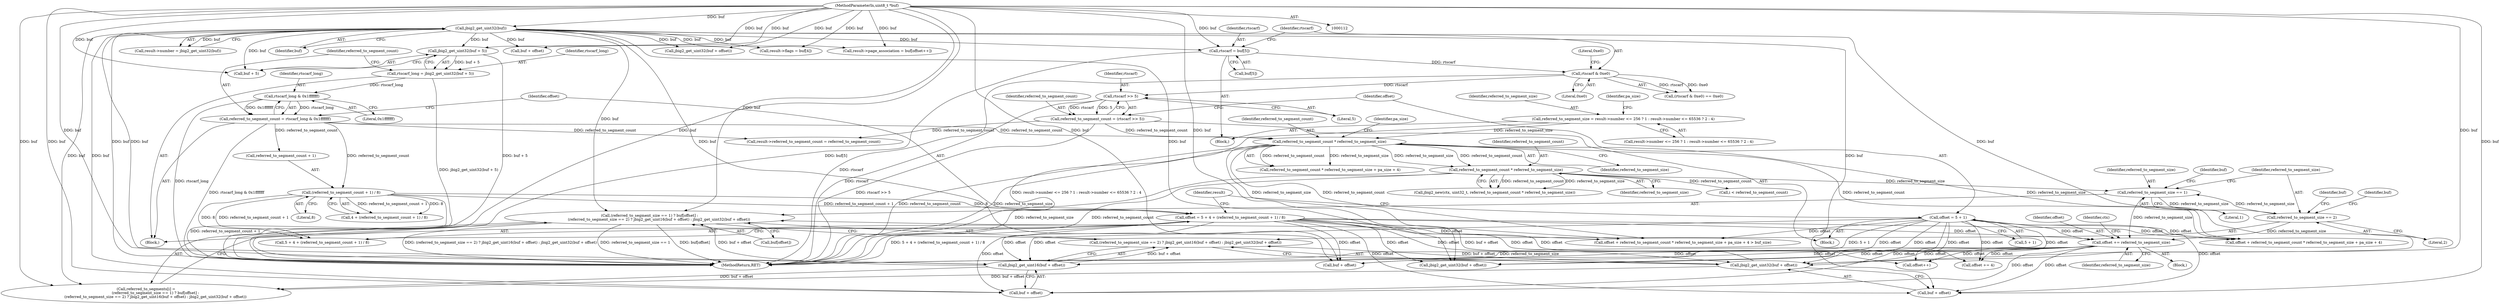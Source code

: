 digraph "0_ghostscript_e698d5c11d27212aa1098bc5b1673a3378563092_11@array" {
"1000310" [label="(Call,(referred_to_segment_size == 1) ? buf[offset] :\n                (referred_to_segment_size == 2) ? jbig2_get_uint16(buf + offset) : jbig2_get_uint32(buf + offset))"];
"1000155" [label="(Call,jbig2_get_uint32(buf))"];
"1000114" [label="(MethodParameterIn,uint8_t *buf)"];
"1000321" [label="(Call,jbig2_get_uint16(buf + offset))"];
"1000329" [label="(Call,offset += referred_to_segment_size)"];
"1000311" [label="(Call,referred_to_segment_size == 1)"];
"1000280" [label="(Call,referred_to_segment_count * referred_to_segment_size)"];
"1000247" [label="(Call,referred_to_segment_count * referred_to_segment_size)"];
"1000200" [label="(Call,referred_to_segment_count = (rtscarf >> 5))"];
"1000202" [label="(Call,rtscarf >> 5)"];
"1000171" [label="(Call,rtscarf & 0xe0)"];
"1000164" [label="(Call,rtscarf = buf[5])"];
"1000182" [label="(Call,referred_to_segment_count = rtscarf_long & 0x1fffffff)"];
"1000184" [label="(Call,rtscarf_long & 0x1fffffff)"];
"1000176" [label="(Call,rtscarf_long = jbig2_get_uint32(buf + 5))"];
"1000178" [label="(Call,jbig2_get_uint32(buf + 5))"];
"1000215" [label="(Call,referred_to_segment_size = result->number <= 256 ? 1 : result->number <= 65536 ? 2 : 4)"];
"1000318" [label="(Call,referred_to_segment_size == 2)"];
"1000187" [label="(Call,offset = 5 + 4 + (referred_to_segment_count + 1) / 8)"];
"1000193" [label="(Call,(referred_to_segment_count + 1) / 8)"];
"1000205" [label="(Call,offset = 5 + 1)"];
"1000325" [label="(Call,jbig2_get_uint32(buf + offset))"];
"1000174" [label="(Literal,0xe0)"];
"1000155" [label="(Call,jbig2_get_uint32(buf))"];
"1000310" [label="(Call,(referred_to_segment_size == 1) ? buf[offset] :\n                (referred_to_segment_size == 2) ? jbig2_get_uint16(buf + offset) : jbig2_get_uint32(buf + offset))"];
"1000216" [label="(Identifier,referred_to_segment_size)"];
"1000311" [label="(Call,referred_to_segment_size == 1)"];
"1000403" [label="(Call,buf + offset)"];
"1000331" [label="(Identifier,referred_to_segment_size)"];
"1000173" [label="(Literal,0xe0)"];
"1000243" [label="(Call,offset + referred_to_segment_count * referred_to_segment_size + pa_size + 4 > buf_size)"];
"1000199" [label="(Block,)"];
"1000321" [label="(Call,jbig2_get_uint16(buf + offset))"];
"1000305" [label="(Block,)"];
"1000171" [label="(Call,rtscarf & 0xe0)"];
"1000317" [label="(Call,(referred_to_segment_size == 2) ? jbig2_get_uint16(buf + offset) : jbig2_get_uint32(buf + offset))"];
"1000197" [label="(Literal,8)"];
"1000193" [label="(Call,(referred_to_segment_count + 1) / 8)"];
"1000322" [label="(Call,buf + offset)"];
"1000333" [label="(Identifier,ctx)"];
"1000151" [label="(Call,result->number = jbig2_get_uint32(buf))"];
"1000383" [label="(Call,offset++)"];
"1000247" [label="(Call,referred_to_segment_count * referred_to_segment_size)"];
"1000323" [label="(Identifier,buf)"];
"1000179" [label="(Call,buf + 5)"];
"1000244" [label="(Call,offset + referred_to_segment_count * referred_to_segment_size + pa_size + 4)"];
"1000206" [label="(Identifier,offset)"];
"1000191" [label="(Call,4 + (referred_to_segment_count + 1) / 8)"];
"1000203" [label="(Identifier,rtscarf)"];
"1000314" [label="(Call,buf[offset])"];
"1000282" [label="(Identifier,referred_to_segment_size)"];
"1000177" [label="(Identifier,rtscarf_long)"];
"1000189" [label="(Call,5 + 4 + (referred_to_segment_count + 1) / 8)"];
"1000212" [label="(Identifier,result)"];
"1000184" [label="(Call,rtscarf_long & 0x1fffffff)"];
"1000402" [label="(Call,jbig2_get_uint32(buf + offset))"];
"1000187" [label="(Call,offset = 5 + 4 + (referred_to_segment_count + 1) / 8)"];
"1000327" [label="(Identifier,buf)"];
"1000215" [label="(Call,referred_to_segment_size = result->number <= 256 ? 1 : result->number <= 65536 ? 2 : 4)"];
"1000313" [label="(Literal,1)"];
"1000114" [label="(MethodParameterIn,uint8_t *buf)"];
"1000251" [label="(Identifier,pa_size)"];
"1000318" [label="(Call,referred_to_segment_size == 2)"];
"1000170" [label="(Call,(rtscarf & 0xe0) == 0xe0)"];
"1000205" [label="(Call,offset = 5 + 1)"];
"1000117" [label="(Block,)"];
"1000329" [label="(Call,offset += referred_to_segment_size)"];
"1000182" [label="(Call,referred_to_segment_count = rtscarf_long & 0x1fffffff)"];
"1000330" [label="(Identifier,offset)"];
"1000320" [label="(Literal,2)"];
"1000249" [label="(Identifier,referred_to_segment_size)"];
"1000325" [label="(Call,jbig2_get_uint32(buf + offset))"];
"1000315" [label="(Identifier,buf)"];
"1000188" [label="(Identifier,offset)"];
"1000281" [label="(Identifier,referred_to_segment_count)"];
"1000165" [label="(Identifier,rtscarf)"];
"1000233" [label="(Identifier,pa_size)"];
"1000246" [label="(Call,referred_to_segment_count * referred_to_segment_size + pa_size + 4)"];
"1000156" [label="(Identifier,buf)"];
"1000372" [label="(Call,offset += 4)"];
"1000312" [label="(Identifier,referred_to_segment_size)"];
"1000248" [label="(Identifier,referred_to_segment_count)"];
"1000166" [label="(Call,buf[5])"];
"1000172" [label="(Identifier,rtscarf)"];
"1000280" [label="(Call,referred_to_segment_count * referred_to_segment_size)"];
"1000202" [label="(Call,rtscarf >> 5)"];
"1000217" [label="(Call,result->number <= 256 ? 1 : result->number <= 65536 ? 2 : 4)"];
"1000300" [label="(Call,i < referred_to_segment_count)"];
"1000185" [label="(Identifier,rtscarf_long)"];
"1000207" [label="(Call,5 + 1)"];
"1000194" [label="(Call,referred_to_segment_count + 1)"];
"1000326" [label="(Call,buf + offset)"];
"1000178" [label="(Call,jbig2_get_uint32(buf + 5))"];
"1000175" [label="(Block,)"];
"1000204" [label="(Literal,5)"];
"1000186" [label="(Literal,0x1fffffff)"];
"1000201" [label="(Identifier,referred_to_segment_count)"];
"1000176" [label="(Call,rtscarf_long = jbig2_get_uint32(buf + 5))"];
"1000319" [label="(Identifier,referred_to_segment_size)"];
"1000210" [label="(Call,result->referred_to_segment_count = referred_to_segment_count)"];
"1000157" [label="(Call,result->flags = buf[4])"];
"1000419" [label="(MethodReturn,RET)"];
"1000377" [label="(Call,result->page_association = buf[offset++])"];
"1000277" [label="(Call,jbig2_new(ctx, uint32_t, referred_to_segment_count * referred_to_segment_size))"];
"1000306" [label="(Call,referred_to_segments[i] =\n                (referred_to_segment_size == 1) ? buf[offset] :\n                (referred_to_segment_size == 2) ? jbig2_get_uint16(buf + offset) : jbig2_get_uint32(buf + offset))"];
"1000164" [label="(Call,rtscarf = buf[5])"];
"1000369" [label="(Call,buf + offset)"];
"1000200" [label="(Call,referred_to_segment_count = (rtscarf >> 5))"];
"1000183" [label="(Identifier,referred_to_segment_count)"];
"1000368" [label="(Call,jbig2_get_uint32(buf + offset))"];
"1000310" -> "1000306"  [label="AST: "];
"1000310" -> "1000314"  [label="CFG: "];
"1000310" -> "1000317"  [label="CFG: "];
"1000311" -> "1000310"  [label="AST: "];
"1000314" -> "1000310"  [label="AST: "];
"1000317" -> "1000310"  [label="AST: "];
"1000306" -> "1000310"  [label="CFG: "];
"1000310" -> "1000419"  [label="DDG: referred_to_segment_size == 1"];
"1000310" -> "1000419"  [label="DDG: buf[offset]"];
"1000310" -> "1000419"  [label="DDG: (referred_to_segment_size == 2) ? jbig2_get_uint16(buf + offset) : jbig2_get_uint32(buf + offset)"];
"1000155" -> "1000310"  [label="DDG: buf"];
"1000114" -> "1000310"  [label="DDG: buf"];
"1000321" -> "1000310"  [label="DDG: buf + offset"];
"1000325" -> "1000310"  [label="DDG: buf + offset"];
"1000155" -> "1000151"  [label="AST: "];
"1000155" -> "1000156"  [label="CFG: "];
"1000156" -> "1000155"  [label="AST: "];
"1000151" -> "1000155"  [label="CFG: "];
"1000155" -> "1000419"  [label="DDG: buf"];
"1000155" -> "1000151"  [label="DDG: buf"];
"1000114" -> "1000155"  [label="DDG: buf"];
"1000155" -> "1000157"  [label="DDG: buf"];
"1000155" -> "1000164"  [label="DDG: buf"];
"1000155" -> "1000178"  [label="DDG: buf"];
"1000155" -> "1000179"  [label="DDG: buf"];
"1000155" -> "1000306"  [label="DDG: buf"];
"1000155" -> "1000321"  [label="DDG: buf"];
"1000155" -> "1000322"  [label="DDG: buf"];
"1000155" -> "1000325"  [label="DDG: buf"];
"1000155" -> "1000326"  [label="DDG: buf"];
"1000155" -> "1000368"  [label="DDG: buf"];
"1000155" -> "1000369"  [label="DDG: buf"];
"1000155" -> "1000377"  [label="DDG: buf"];
"1000155" -> "1000402"  [label="DDG: buf"];
"1000155" -> "1000403"  [label="DDG: buf"];
"1000114" -> "1000112"  [label="AST: "];
"1000114" -> "1000419"  [label="DDG: buf"];
"1000114" -> "1000157"  [label="DDG: buf"];
"1000114" -> "1000164"  [label="DDG: buf"];
"1000114" -> "1000178"  [label="DDG: buf"];
"1000114" -> "1000179"  [label="DDG: buf"];
"1000114" -> "1000306"  [label="DDG: buf"];
"1000114" -> "1000321"  [label="DDG: buf"];
"1000114" -> "1000322"  [label="DDG: buf"];
"1000114" -> "1000325"  [label="DDG: buf"];
"1000114" -> "1000326"  [label="DDG: buf"];
"1000114" -> "1000368"  [label="DDG: buf"];
"1000114" -> "1000369"  [label="DDG: buf"];
"1000114" -> "1000377"  [label="DDG: buf"];
"1000114" -> "1000402"  [label="DDG: buf"];
"1000114" -> "1000403"  [label="DDG: buf"];
"1000321" -> "1000317"  [label="AST: "];
"1000321" -> "1000322"  [label="CFG: "];
"1000322" -> "1000321"  [label="AST: "];
"1000317" -> "1000321"  [label="CFG: "];
"1000321" -> "1000306"  [label="DDG: buf + offset"];
"1000321" -> "1000317"  [label="DDG: buf + offset"];
"1000329" -> "1000321"  [label="DDG: offset"];
"1000187" -> "1000321"  [label="DDG: offset"];
"1000205" -> "1000321"  [label="DDG: offset"];
"1000329" -> "1000305"  [label="AST: "];
"1000329" -> "1000331"  [label="CFG: "];
"1000330" -> "1000329"  [label="AST: "];
"1000331" -> "1000329"  [label="AST: "];
"1000333" -> "1000329"  [label="CFG: "];
"1000329" -> "1000419"  [label="DDG: referred_to_segment_size"];
"1000329" -> "1000322"  [label="DDG: offset"];
"1000329" -> "1000325"  [label="DDG: offset"];
"1000329" -> "1000326"  [label="DDG: offset"];
"1000311" -> "1000329"  [label="DDG: referred_to_segment_size"];
"1000318" -> "1000329"  [label="DDG: referred_to_segment_size"];
"1000187" -> "1000329"  [label="DDG: offset"];
"1000205" -> "1000329"  [label="DDG: offset"];
"1000329" -> "1000368"  [label="DDG: offset"];
"1000329" -> "1000369"  [label="DDG: offset"];
"1000329" -> "1000372"  [label="DDG: offset"];
"1000329" -> "1000383"  [label="DDG: offset"];
"1000311" -> "1000313"  [label="CFG: "];
"1000312" -> "1000311"  [label="AST: "];
"1000313" -> "1000311"  [label="AST: "];
"1000315" -> "1000311"  [label="CFG: "];
"1000319" -> "1000311"  [label="CFG: "];
"1000280" -> "1000311"  [label="DDG: referred_to_segment_size"];
"1000318" -> "1000311"  [label="DDG: referred_to_segment_size"];
"1000311" -> "1000318"  [label="DDG: referred_to_segment_size"];
"1000280" -> "1000277"  [label="AST: "];
"1000280" -> "1000282"  [label="CFG: "];
"1000281" -> "1000280"  [label="AST: "];
"1000282" -> "1000280"  [label="AST: "];
"1000277" -> "1000280"  [label="CFG: "];
"1000280" -> "1000419"  [label="DDG: referred_to_segment_size"];
"1000280" -> "1000419"  [label="DDG: referred_to_segment_count"];
"1000280" -> "1000277"  [label="DDG: referred_to_segment_count"];
"1000280" -> "1000277"  [label="DDG: referred_to_segment_size"];
"1000247" -> "1000280"  [label="DDG: referred_to_segment_count"];
"1000247" -> "1000280"  [label="DDG: referred_to_segment_size"];
"1000280" -> "1000300"  [label="DDG: referred_to_segment_count"];
"1000247" -> "1000246"  [label="AST: "];
"1000247" -> "1000249"  [label="CFG: "];
"1000248" -> "1000247"  [label="AST: "];
"1000249" -> "1000247"  [label="AST: "];
"1000251" -> "1000247"  [label="CFG: "];
"1000247" -> "1000419"  [label="DDG: referred_to_segment_count"];
"1000247" -> "1000419"  [label="DDG: referred_to_segment_size"];
"1000247" -> "1000243"  [label="DDG: referred_to_segment_count"];
"1000247" -> "1000243"  [label="DDG: referred_to_segment_size"];
"1000247" -> "1000244"  [label="DDG: referred_to_segment_count"];
"1000247" -> "1000244"  [label="DDG: referred_to_segment_size"];
"1000247" -> "1000246"  [label="DDG: referred_to_segment_count"];
"1000247" -> "1000246"  [label="DDG: referred_to_segment_size"];
"1000200" -> "1000247"  [label="DDG: referred_to_segment_count"];
"1000182" -> "1000247"  [label="DDG: referred_to_segment_count"];
"1000215" -> "1000247"  [label="DDG: referred_to_segment_size"];
"1000200" -> "1000199"  [label="AST: "];
"1000200" -> "1000202"  [label="CFG: "];
"1000201" -> "1000200"  [label="AST: "];
"1000202" -> "1000200"  [label="AST: "];
"1000206" -> "1000200"  [label="CFG: "];
"1000200" -> "1000419"  [label="DDG: rtscarf >> 5"];
"1000202" -> "1000200"  [label="DDG: rtscarf"];
"1000202" -> "1000200"  [label="DDG: 5"];
"1000200" -> "1000210"  [label="DDG: referred_to_segment_count"];
"1000202" -> "1000204"  [label="CFG: "];
"1000203" -> "1000202"  [label="AST: "];
"1000204" -> "1000202"  [label="AST: "];
"1000202" -> "1000419"  [label="DDG: rtscarf"];
"1000171" -> "1000202"  [label="DDG: rtscarf"];
"1000171" -> "1000170"  [label="AST: "];
"1000171" -> "1000173"  [label="CFG: "];
"1000172" -> "1000171"  [label="AST: "];
"1000173" -> "1000171"  [label="AST: "];
"1000174" -> "1000171"  [label="CFG: "];
"1000171" -> "1000419"  [label="DDG: rtscarf"];
"1000171" -> "1000170"  [label="DDG: rtscarf"];
"1000171" -> "1000170"  [label="DDG: 0xe0"];
"1000164" -> "1000171"  [label="DDG: rtscarf"];
"1000164" -> "1000117"  [label="AST: "];
"1000164" -> "1000166"  [label="CFG: "];
"1000165" -> "1000164"  [label="AST: "];
"1000166" -> "1000164"  [label="AST: "];
"1000172" -> "1000164"  [label="CFG: "];
"1000164" -> "1000419"  [label="DDG: buf[5]"];
"1000182" -> "1000175"  [label="AST: "];
"1000182" -> "1000184"  [label="CFG: "];
"1000183" -> "1000182"  [label="AST: "];
"1000184" -> "1000182"  [label="AST: "];
"1000188" -> "1000182"  [label="CFG: "];
"1000182" -> "1000419"  [label="DDG: rtscarf_long & 0x1fffffff"];
"1000184" -> "1000182"  [label="DDG: rtscarf_long"];
"1000184" -> "1000182"  [label="DDG: 0x1fffffff"];
"1000182" -> "1000193"  [label="DDG: referred_to_segment_count"];
"1000182" -> "1000194"  [label="DDG: referred_to_segment_count"];
"1000182" -> "1000210"  [label="DDG: referred_to_segment_count"];
"1000184" -> "1000186"  [label="CFG: "];
"1000185" -> "1000184"  [label="AST: "];
"1000186" -> "1000184"  [label="AST: "];
"1000184" -> "1000419"  [label="DDG: rtscarf_long"];
"1000176" -> "1000184"  [label="DDG: rtscarf_long"];
"1000176" -> "1000175"  [label="AST: "];
"1000176" -> "1000178"  [label="CFG: "];
"1000177" -> "1000176"  [label="AST: "];
"1000178" -> "1000176"  [label="AST: "];
"1000183" -> "1000176"  [label="CFG: "];
"1000176" -> "1000419"  [label="DDG: jbig2_get_uint32(buf + 5)"];
"1000178" -> "1000176"  [label="DDG: buf + 5"];
"1000178" -> "1000179"  [label="CFG: "];
"1000179" -> "1000178"  [label="AST: "];
"1000178" -> "1000419"  [label="DDG: buf + 5"];
"1000215" -> "1000117"  [label="AST: "];
"1000215" -> "1000217"  [label="CFG: "];
"1000216" -> "1000215"  [label="AST: "];
"1000217" -> "1000215"  [label="AST: "];
"1000233" -> "1000215"  [label="CFG: "];
"1000215" -> "1000419"  [label="DDG: result->number <= 256 ? 1 : result->number <= 65536 ? 2 : 4"];
"1000318" -> "1000317"  [label="AST: "];
"1000318" -> "1000320"  [label="CFG: "];
"1000319" -> "1000318"  [label="AST: "];
"1000320" -> "1000318"  [label="AST: "];
"1000323" -> "1000318"  [label="CFG: "];
"1000327" -> "1000318"  [label="CFG: "];
"1000187" -> "1000175"  [label="AST: "];
"1000187" -> "1000189"  [label="CFG: "];
"1000188" -> "1000187"  [label="AST: "];
"1000189" -> "1000187"  [label="AST: "];
"1000212" -> "1000187"  [label="CFG: "];
"1000187" -> "1000419"  [label="DDG: 5 + 4 + (referred_to_segment_count + 1) / 8"];
"1000193" -> "1000187"  [label="DDG: referred_to_segment_count + 1"];
"1000193" -> "1000187"  [label="DDG: 8"];
"1000187" -> "1000243"  [label="DDG: offset"];
"1000187" -> "1000244"  [label="DDG: offset"];
"1000187" -> "1000322"  [label="DDG: offset"];
"1000187" -> "1000325"  [label="DDG: offset"];
"1000187" -> "1000326"  [label="DDG: offset"];
"1000187" -> "1000368"  [label="DDG: offset"];
"1000187" -> "1000369"  [label="DDG: offset"];
"1000187" -> "1000372"  [label="DDG: offset"];
"1000187" -> "1000383"  [label="DDG: offset"];
"1000193" -> "1000191"  [label="AST: "];
"1000193" -> "1000197"  [label="CFG: "];
"1000194" -> "1000193"  [label="AST: "];
"1000197" -> "1000193"  [label="AST: "];
"1000191" -> "1000193"  [label="CFG: "];
"1000193" -> "1000419"  [label="DDG: referred_to_segment_count + 1"];
"1000193" -> "1000189"  [label="DDG: referred_to_segment_count + 1"];
"1000193" -> "1000189"  [label="DDG: 8"];
"1000193" -> "1000191"  [label="DDG: referred_to_segment_count + 1"];
"1000193" -> "1000191"  [label="DDG: 8"];
"1000205" -> "1000199"  [label="AST: "];
"1000205" -> "1000207"  [label="CFG: "];
"1000206" -> "1000205"  [label="AST: "];
"1000207" -> "1000205"  [label="AST: "];
"1000212" -> "1000205"  [label="CFG: "];
"1000205" -> "1000419"  [label="DDG: 5 + 1"];
"1000205" -> "1000243"  [label="DDG: offset"];
"1000205" -> "1000244"  [label="DDG: offset"];
"1000205" -> "1000322"  [label="DDG: offset"];
"1000205" -> "1000325"  [label="DDG: offset"];
"1000205" -> "1000326"  [label="DDG: offset"];
"1000205" -> "1000368"  [label="DDG: offset"];
"1000205" -> "1000369"  [label="DDG: offset"];
"1000205" -> "1000372"  [label="DDG: offset"];
"1000205" -> "1000383"  [label="DDG: offset"];
"1000325" -> "1000317"  [label="AST: "];
"1000325" -> "1000326"  [label="CFG: "];
"1000326" -> "1000325"  [label="AST: "];
"1000317" -> "1000325"  [label="CFG: "];
"1000325" -> "1000306"  [label="DDG: buf + offset"];
"1000325" -> "1000317"  [label="DDG: buf + offset"];
}
